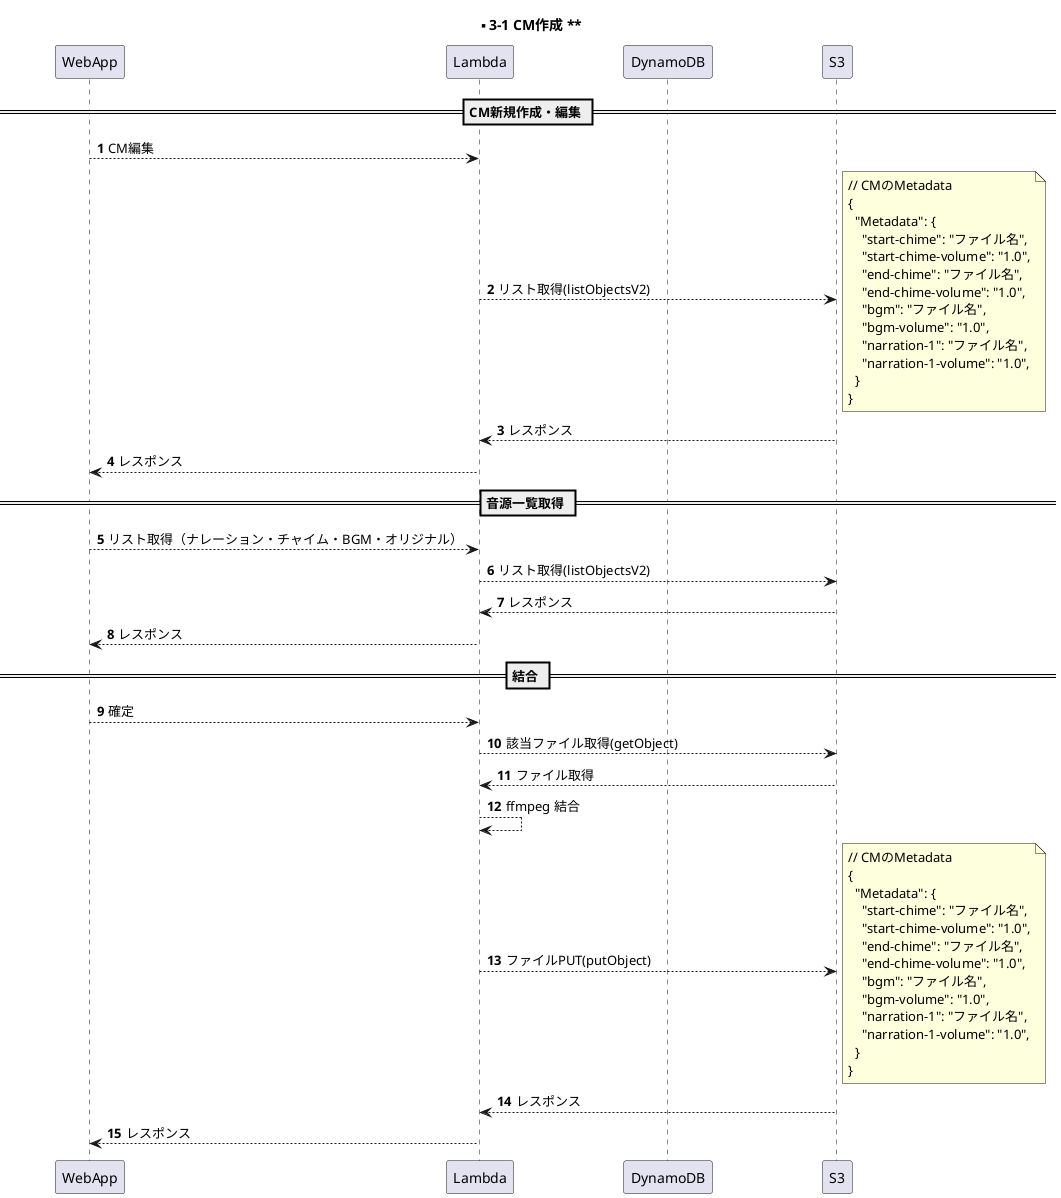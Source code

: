 @startuml s3-1

participant WebApp order 1
participant Lambda order 2
participant DynamoDB order 3
participant S3 order 4
skinparam ParticipantPadding 50
autonumber

title ** 3-1 CM作成 **

== CM新規作成・編集 ==
WebApp --> Lambda: CM編集
Lambda --> S3: リスト取得(listObjectsV2)
note right
// CMのMetadata
{
  "Metadata": {
    "start-chime": "ファイル名",
    "start-chime-volume": "1.0",
    "end-chime": "ファイル名",
    "end-chime-volume": "1.0",
    "bgm": "ファイル名",
    "bgm-volume": "1.0",
    "narration-1": "ファイル名",
    "narration-1-volume": "1.0",
  }
}
end note
Lambda <-- S3: レスポンス
WebApp <-- Lambda: レスポンス

== 音源一覧取得 ==
WebApp --> Lambda: リスト取得（ナレーション・チャイム・BGM・オリジナル）
Lambda --> S3: リスト取得(listObjectsV2)
Lambda <-- S3: レスポンス
WebApp <-- Lambda: レスポンス

== 結合 ==
WebApp --> Lambda: 確定
Lambda --> S3: 該当ファイル取得(getObject)
Lambda <-- S3: ファイル取得
Lambda --> Lambda: ffmpeg 結合
Lambda --> S3: ファイルPUT(putObject)
note right
// CMのMetadata
{
  "Metadata": {
    "start-chime": "ファイル名",
    "start-chime-volume": "1.0",
    "end-chime": "ファイル名",
    "end-chime-volume": "1.0",
    "bgm": "ファイル名",
    "bgm-volume": "1.0",
    "narration-1": "ファイル名",
    "narration-1-volume": "1.0",
  }
}
end note
Lambda <-- S3: レスポンス
WebApp <-- Lambda: レスポンス

@enduml